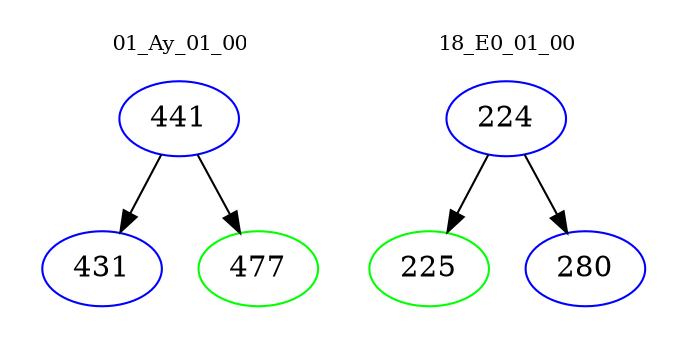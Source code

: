 digraph{
subgraph cluster_0 {
color = white
label = "01_Ay_01_00";
fontsize=10;
T0_441 [label="441", color="blue"]
T0_441 -> T0_431 [color="black"]
T0_431 [label="431", color="blue"]
T0_441 -> T0_477 [color="black"]
T0_477 [label="477", color="green"]
}
subgraph cluster_1 {
color = white
label = "18_E0_01_00";
fontsize=10;
T1_224 [label="224", color="blue"]
T1_224 -> T1_225 [color="black"]
T1_225 [label="225", color="green"]
T1_224 -> T1_280 [color="black"]
T1_280 [label="280", color="blue"]
}
}
